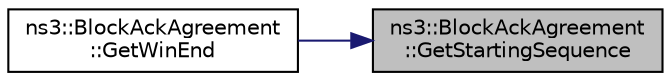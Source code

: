 digraph "ns3::BlockAckAgreement::GetStartingSequence"
{
 // LATEX_PDF_SIZE
  edge [fontname="Helvetica",fontsize="10",labelfontname="Helvetica",labelfontsize="10"];
  node [fontname="Helvetica",fontsize="10",shape=record];
  rankdir="RL";
  Node1 [label="ns3::BlockAckAgreement\l::GetStartingSequence",height=0.2,width=0.4,color="black", fillcolor="grey75", style="filled", fontcolor="black",tooltip="Return the starting sequence number."];
  Node1 -> Node2 [dir="back",color="midnightblue",fontsize="10",style="solid",fontname="Helvetica"];
  Node2 [label="ns3::BlockAckAgreement\l::GetWinEnd",height=0.2,width=0.4,color="black", fillcolor="white", style="filled",URL="$classns3_1_1_block_ack_agreement.html#a09f4003dae826a0a955fc9047527dc4e",tooltip="Return the last sequence number covered by the ack window."];
}
